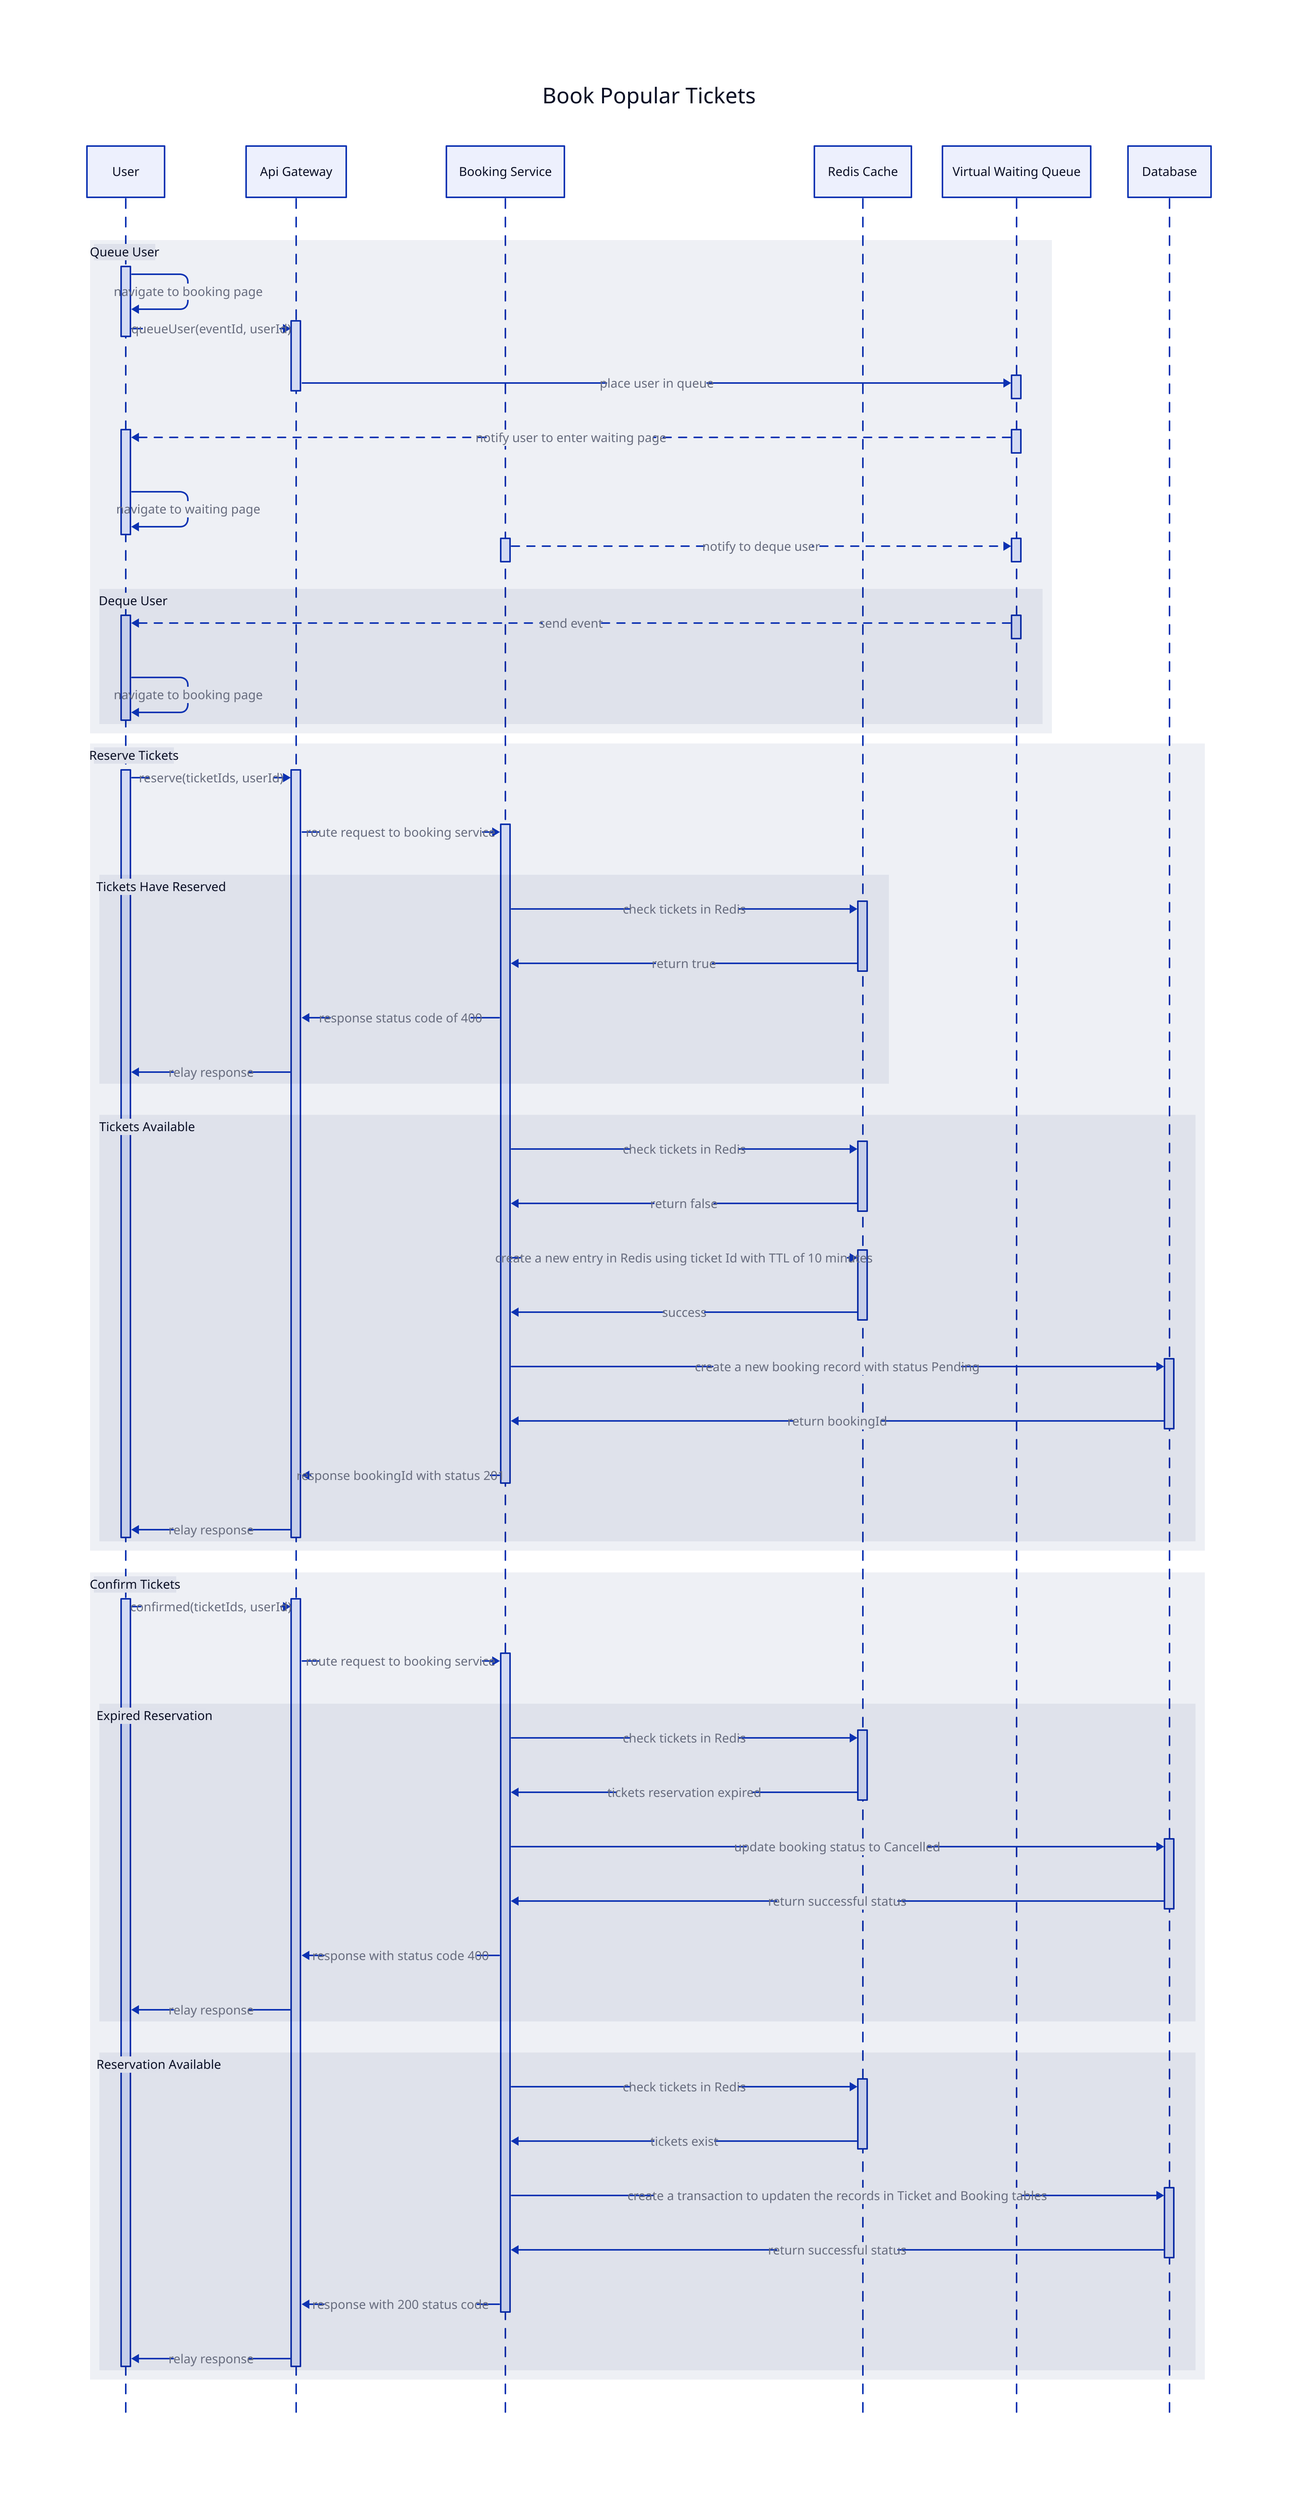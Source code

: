Book Popular Tickets: {
  shape: sequence_diagram
  u: User
  ag: Api Gateway
  bs: Booking Service
  redis: Redis Cache
  vq: Virtual Waiting Queue
  db: Database

  Queue User: {
    u.q -> u.q: navigate to booking page
    u.q -> ag.q: queueUser(eventId, userId)
    ag.q -> vq.q: place user in queue
    vq.q1 -> u.q1: notify user to enter waiting page {
      style.stroke-dash: 5
    }
    u.q1 -> u.q1: navigate to waiting page
    bs.q -> vq.c: notify to deque user {
      style.stroke-dash: 5
    }
    Deque User: {
      vq.dq -> u.dq: send event {
        style.stroke-dash: 5
      }
      u.dq -> u.dq: navigate to booking page
    }
  }
  Rt: Reserve Tickets {
    u.rt -> ag.rt: reserve(ticketIds, userId)
    ag.rt -> bs.rt: route request to booking service
    Tickets Have Reserved: {
      bs.rt -> redis.reserve: check tickets in Redis
      redis.reserve -> bs.rt: return true
      bs.rt -> ag.rt: response status code of 400
      ag.rt -> u.rt: relay response
    }
    Tickets Available: {
      bs.rt -> redis.rt: check tickets in Redis
      redis.rt -> bs.rt: return false
      bs.rt -> redis.rta: create a new entry in Redis using ticket Id with TTL of 10 minutes
      redis.rta -> bs.rt: success
      bs.rt -> db.rta: create a new booking record with status Pending
      db.rta -> bs.rt: return bookingId
      bs.rt -> ag.rt: response bookingId with status 201
      ag.rt -> u.rt: relay response
    }
  }
  Ct: Confirm Tickets {
    u.ct -> ag.ct: confirmed(ticketIds, userId)
    ag.ct -> bs.ct: route request to booking service
    Expired Reservation: {
      bs.ct -> redis.ct: check tickets in Redis
      redis.ct -> bs.ct: tickets reservation expired
      bs.ct -> db.cancel: update booking status to Cancelled
      db.cancel -> bs.ct: return successful status
      bs.ct -> ag.ct: response with status code 400
      ag.ct -> u.ct: relay response
    }
    Reservation Available: {
      bs.ct -> redis.cta: check tickets in Redis
      redis.cta -> bs.ct: tickets exist
      bs.ct -> db.cta: create a transaction to updaten the records in Ticket and Booking tables
      db.cta -> bs.ct: return successful status
      bs.ct -> ag.ct: response with 200 status code
      ag.ct -> u.ct: relay response
    }
  }
}
